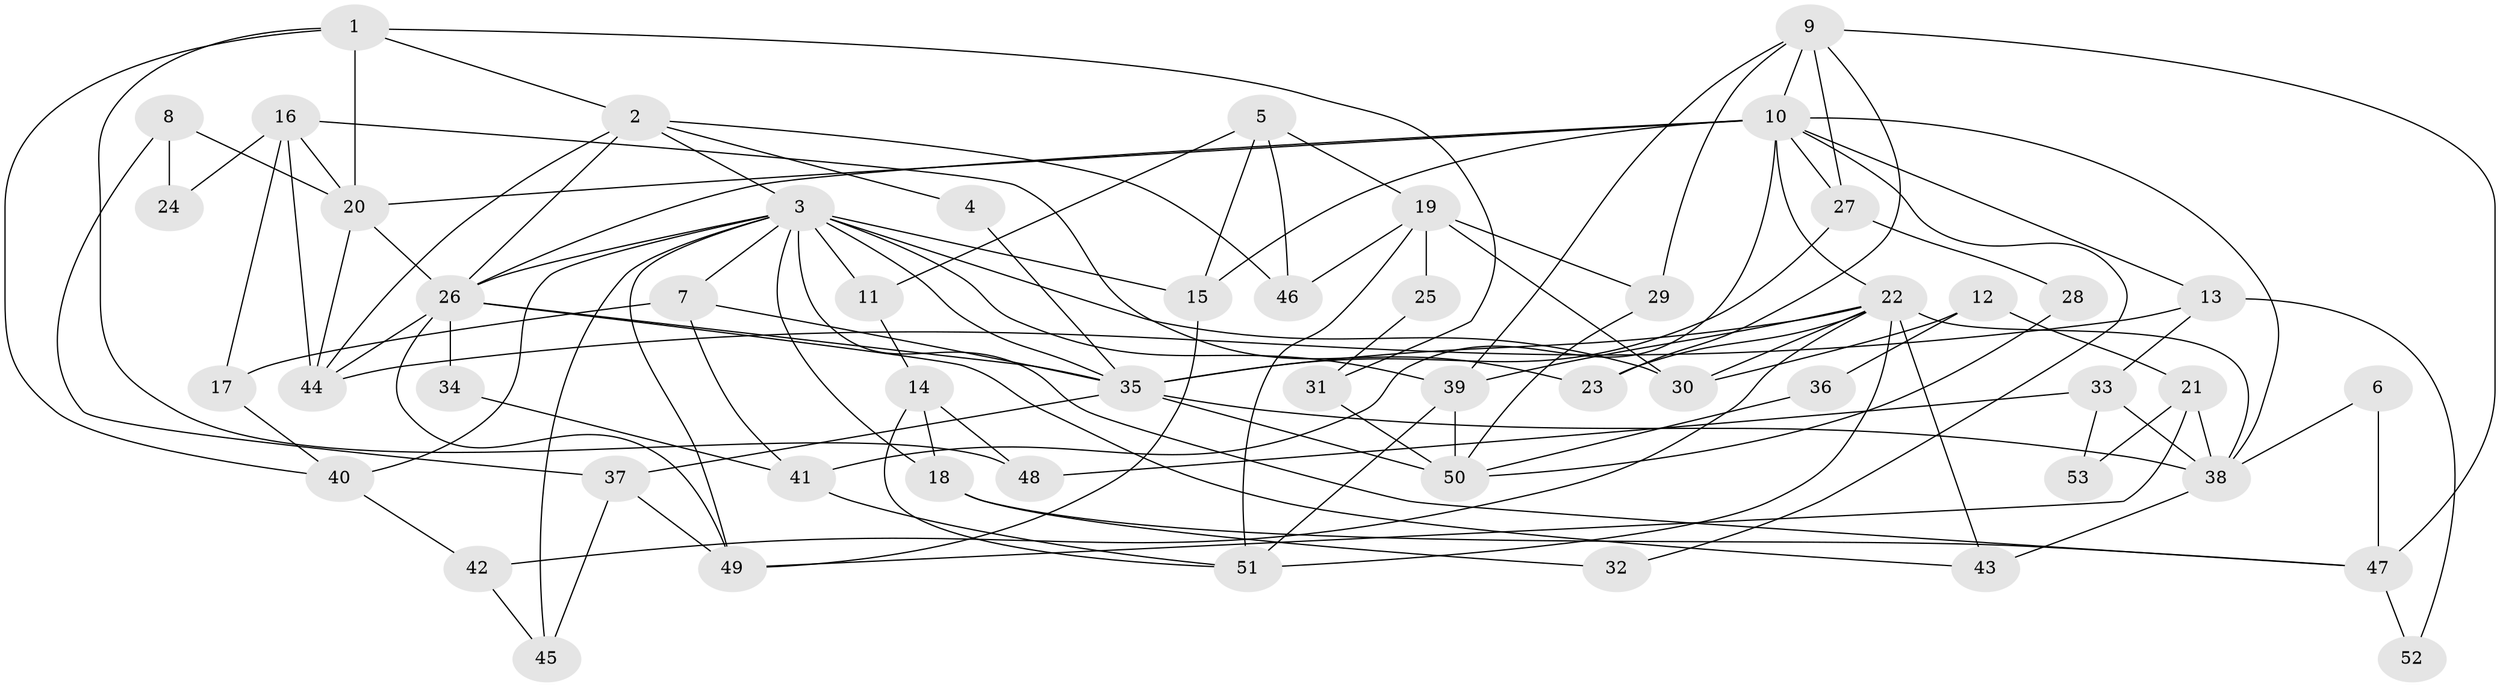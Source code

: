 // original degree distribution, {5: 0.21621621621621623, 6: 0.05405405405405406, 4: 0.3108108108108108, 2: 0.13513513513513514, 3: 0.22972972972972974, 7: 0.04054054054054054, 8: 0.013513513513513514}
// Generated by graph-tools (version 1.1) at 2025/50/03/04/25 22:50:56]
// undirected, 53 vertices, 115 edges
graph export_dot {
  node [color=gray90,style=filled];
  1;
  2;
  3;
  4;
  5;
  6;
  7;
  8;
  9;
  10;
  11;
  12;
  13;
  14;
  15;
  16;
  17;
  18;
  19;
  20;
  21;
  22;
  23;
  24;
  25;
  26;
  27;
  28;
  29;
  30;
  31;
  32;
  33;
  34;
  35;
  36;
  37;
  38;
  39;
  40;
  41;
  42;
  43;
  44;
  45;
  46;
  47;
  48;
  49;
  50;
  51;
  52;
  53;
  1 -- 2 [weight=1.0];
  1 -- 20 [weight=1.0];
  1 -- 31 [weight=1.0];
  1 -- 40 [weight=1.0];
  1 -- 48 [weight=1.0];
  2 -- 3 [weight=1.0];
  2 -- 4 [weight=1.0];
  2 -- 26 [weight=1.0];
  2 -- 44 [weight=1.0];
  2 -- 46 [weight=1.0];
  3 -- 7 [weight=1.0];
  3 -- 11 [weight=2.0];
  3 -- 15 [weight=2.0];
  3 -- 18 [weight=1.0];
  3 -- 26 [weight=1.0];
  3 -- 30 [weight=1.0];
  3 -- 35 [weight=2.0];
  3 -- 39 [weight=1.0];
  3 -- 40 [weight=1.0];
  3 -- 45 [weight=2.0];
  3 -- 47 [weight=1.0];
  3 -- 49 [weight=1.0];
  4 -- 35 [weight=1.0];
  5 -- 11 [weight=1.0];
  5 -- 15 [weight=1.0];
  5 -- 19 [weight=1.0];
  5 -- 46 [weight=1.0];
  6 -- 38 [weight=1.0];
  6 -- 47 [weight=1.0];
  7 -- 17 [weight=1.0];
  7 -- 35 [weight=1.0];
  7 -- 41 [weight=1.0];
  8 -- 20 [weight=1.0];
  8 -- 24 [weight=1.0];
  8 -- 37 [weight=1.0];
  9 -- 10 [weight=1.0];
  9 -- 23 [weight=1.0];
  9 -- 27 [weight=1.0];
  9 -- 29 [weight=1.0];
  9 -- 39 [weight=1.0];
  9 -- 47 [weight=1.0];
  10 -- 13 [weight=1.0];
  10 -- 15 [weight=1.0];
  10 -- 20 [weight=2.0];
  10 -- 22 [weight=1.0];
  10 -- 26 [weight=1.0];
  10 -- 27 [weight=1.0];
  10 -- 32 [weight=1.0];
  10 -- 38 [weight=1.0];
  10 -- 41 [weight=1.0];
  11 -- 14 [weight=1.0];
  12 -- 21 [weight=1.0];
  12 -- 30 [weight=1.0];
  12 -- 36 [weight=1.0];
  13 -- 33 [weight=1.0];
  13 -- 44 [weight=1.0];
  13 -- 52 [weight=1.0];
  14 -- 18 [weight=1.0];
  14 -- 48 [weight=1.0];
  14 -- 51 [weight=1.0];
  15 -- 49 [weight=1.0];
  16 -- 17 [weight=1.0];
  16 -- 20 [weight=1.0];
  16 -- 23 [weight=1.0];
  16 -- 24 [weight=1.0];
  16 -- 44 [weight=1.0];
  17 -- 40 [weight=1.0];
  18 -- 32 [weight=1.0];
  18 -- 47 [weight=1.0];
  19 -- 25 [weight=1.0];
  19 -- 29 [weight=1.0];
  19 -- 30 [weight=1.0];
  19 -- 46 [weight=1.0];
  19 -- 51 [weight=1.0];
  20 -- 26 [weight=1.0];
  20 -- 44 [weight=1.0];
  21 -- 38 [weight=1.0];
  21 -- 49 [weight=1.0];
  21 -- 53 [weight=1.0];
  22 -- 23 [weight=1.0];
  22 -- 30 [weight=1.0];
  22 -- 35 [weight=1.0];
  22 -- 38 [weight=1.0];
  22 -- 39 [weight=1.0];
  22 -- 42 [weight=1.0];
  22 -- 43 [weight=1.0];
  22 -- 51 [weight=1.0];
  25 -- 31 [weight=1.0];
  26 -- 34 [weight=1.0];
  26 -- 35 [weight=1.0];
  26 -- 43 [weight=1.0];
  26 -- 44 [weight=1.0];
  26 -- 49 [weight=1.0];
  27 -- 28 [weight=1.0];
  27 -- 35 [weight=1.0];
  28 -- 50 [weight=1.0];
  29 -- 50 [weight=1.0];
  31 -- 50 [weight=1.0];
  33 -- 38 [weight=1.0];
  33 -- 48 [weight=1.0];
  33 -- 53 [weight=1.0];
  34 -- 41 [weight=1.0];
  35 -- 37 [weight=1.0];
  35 -- 38 [weight=2.0];
  35 -- 50 [weight=2.0];
  36 -- 50 [weight=1.0];
  37 -- 45 [weight=1.0];
  37 -- 49 [weight=1.0];
  38 -- 43 [weight=1.0];
  39 -- 50 [weight=1.0];
  39 -- 51 [weight=1.0];
  40 -- 42 [weight=1.0];
  41 -- 51 [weight=1.0];
  42 -- 45 [weight=1.0];
  47 -- 52 [weight=1.0];
}
